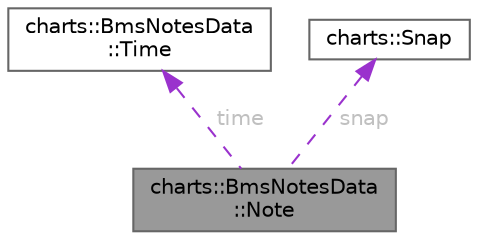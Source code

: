digraph "charts::BmsNotesData::Note"
{
 // LATEX_PDF_SIZE
  bgcolor="transparent";
  edge [fontname=Helvetica,fontsize=10,labelfontname=Helvetica,labelfontsize=10];
  node [fontname=Helvetica,fontsize=10,shape=box,height=0.2,width=0.4];
  Node1 [id="Node000001",label="charts::BmsNotesData\l::Note",height=0.2,width=0.4,color="gray40", fillcolor="grey60", style="filled", fontcolor="black",tooltip=" "];
  Node2 -> Node1 [id="edge1_Node000001_Node000002",dir="back",color="darkorchid3",style="dashed",tooltip=" ",label=" time",fontcolor="grey" ];
  Node2 [id="Node000002",label="charts::BmsNotesData\l::Time",height=0.2,width=0.4,color="gray40", fillcolor="white", style="filled",URL="$structcharts_1_1BmsNotesData_1_1Time.html",tooltip=" "];
  Node3 -> Node1 [id="edge2_Node000001_Node000003",dir="back",color="darkorchid3",style="dashed",tooltip=" ",label=" snap",fontcolor="grey" ];
  Node3 [id="Node000003",label="charts::Snap",height=0.2,width=0.4,color="gray40", fillcolor="white", style="filled",URL="$structcharts_1_1Snap.html",tooltip=" "];
}
